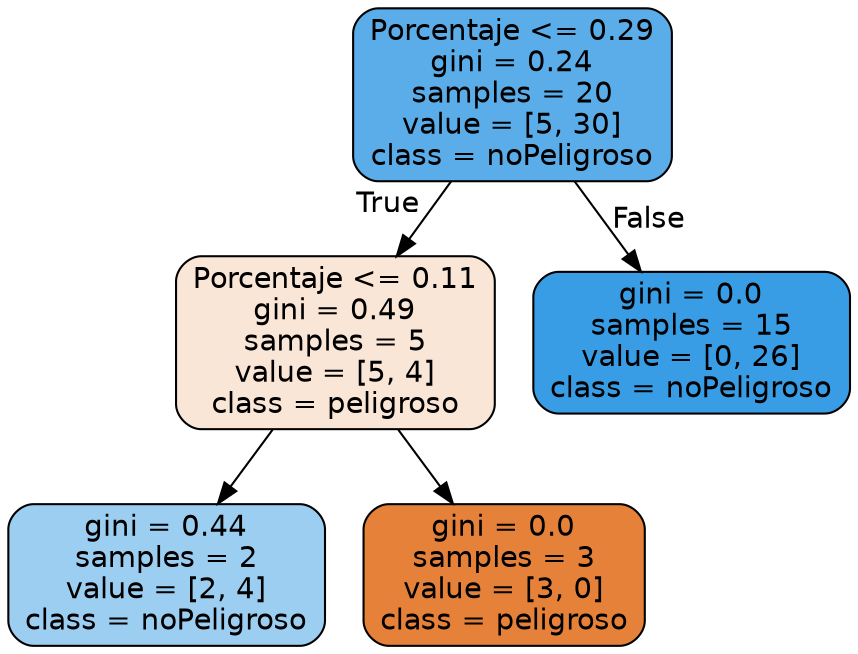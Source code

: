 digraph Tree {
node [shape=box, style="filled, rounded", color="black", fontname="helvetica"] ;
edge [fontname="helvetica"] ;
0 [label="Porcentaje <= 0.29\ngini = 0.24\nsamples = 20\nvalue = [5, 30]\nclass = noPeligroso", fillcolor="#5aade9"] ;
1 [label="Porcentaje <= 0.11\ngini = 0.49\nsamples = 5\nvalue = [5, 4]\nclass = peligroso", fillcolor="#fae6d7"] ;
0 -> 1 [labeldistance=2.5, labelangle=45, headlabel="True"] ;
2 [label="gini = 0.44\nsamples = 2\nvalue = [2, 4]\nclass = noPeligroso", fillcolor="#9ccef2"] ;
1 -> 2 ;
3 [label="gini = 0.0\nsamples = 3\nvalue = [3, 0]\nclass = peligroso", fillcolor="#e58139"] ;
1 -> 3 ;
4 [label="gini = 0.0\nsamples = 15\nvalue = [0, 26]\nclass = noPeligroso", fillcolor="#399de5"] ;
0 -> 4 [labeldistance=2.5, labelangle=-45, headlabel="False"] ;
}